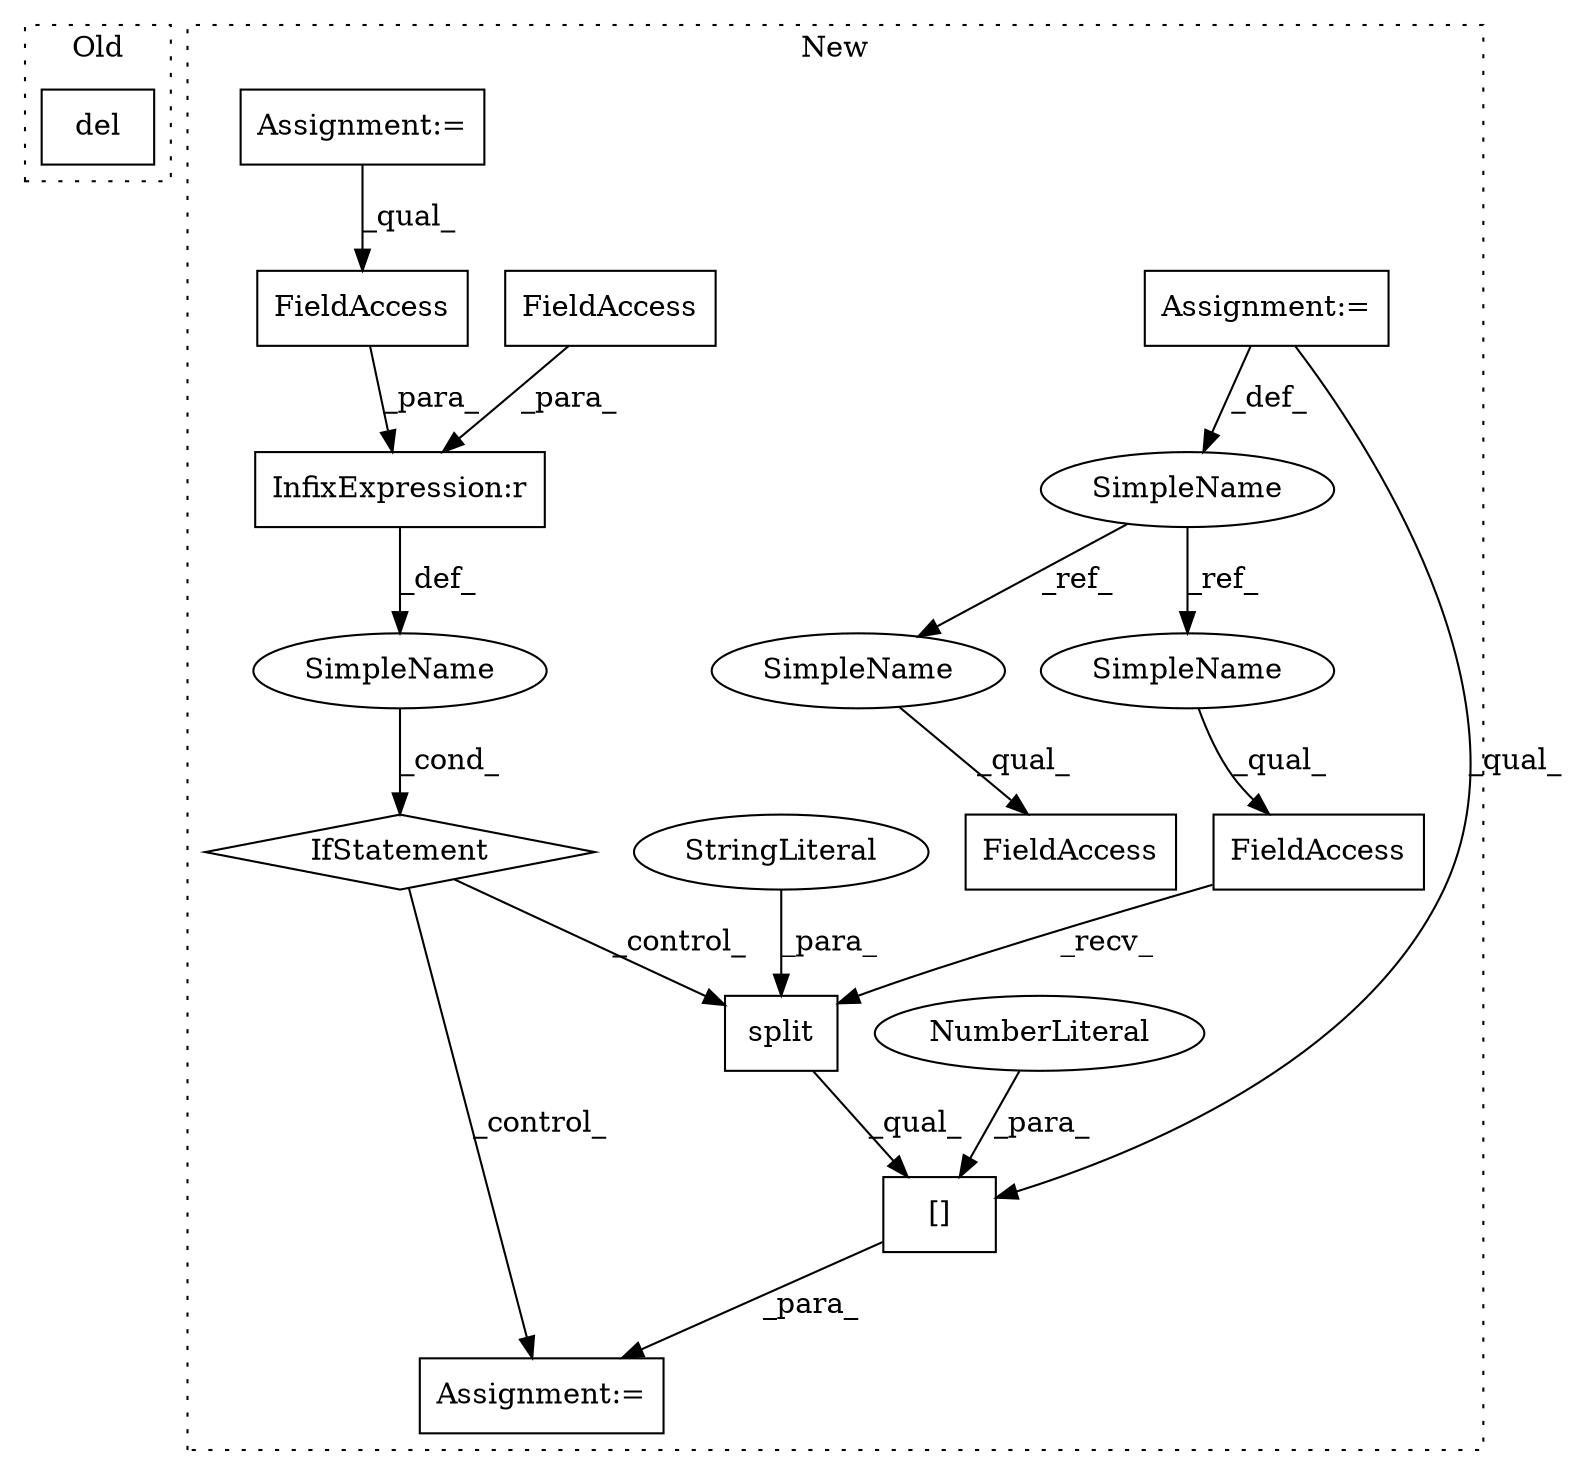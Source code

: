 digraph G {
subgraph cluster0 {
1 [label="del" a="32" s="4523,4541" l="4,1" shape="box"];
label = "Old";
style="dotted";
}
subgraph cluster1 {
2 [label="split" a="32" s="4844,4853" l="6,1" shape="box"];
3 [label="StringLiteral" a="45" s="4850" l="3" shape="ellipse"];
4 [label="[]" a="2" s="4824,4856" l="31,1" shape="box"];
5 [label="SimpleName" a="42" s="" l="" shape="ellipse"];
6 [label="IfStatement" a="25" s="4700,4806" l="4,2" shape="diamond"];
7 [label="NumberLiteral" a="34" s="4855" l="1" shape="ellipse"];
8 [label="InfixExpression:r" a="27" s="4779" l="4" shape="box"];
9 [label="FieldAccess" a="22" s="4824" l="19" shape="box"];
10 [label="SimpleName" a="42" s="4641" l="14" shape="ellipse"];
11 [label="FieldAccess" a="22" s="4865" l="26" shape="box"];
12 [label="FieldAccess" a="22" s="4759" l="20" shape="box"];
13 [label="FieldAccess" a="22" s="4783" l="22" shape="box"];
14 [label="Assignment:=" a="7" s="4665" l="5" shape="box"];
15 [label="Assignment:=" a="7" s="4641" l="14" shape="box"];
16 [label="Assignment:=" a="7" s="4823" l="1" shape="box"];
17 [label="SimpleName" a="42" s="4824" l="14" shape="ellipse"];
18 [label="SimpleName" a="42" s="4865" l="14" shape="ellipse"];
label = "New";
style="dotted";
}
2 -> 4 [label="_qual_"];
3 -> 2 [label="_para_"];
4 -> 16 [label="_para_"];
5 -> 6 [label="_cond_"];
6 -> 16 [label="_control_"];
6 -> 2 [label="_control_"];
7 -> 4 [label="_para_"];
8 -> 5 [label="_def_"];
9 -> 2 [label="_recv_"];
10 -> 17 [label="_ref_"];
10 -> 18 [label="_ref_"];
12 -> 8 [label="_para_"];
13 -> 8 [label="_para_"];
14 -> 12 [label="_qual_"];
15 -> 10 [label="_def_"];
15 -> 4 [label="_qual_"];
17 -> 9 [label="_qual_"];
18 -> 11 [label="_qual_"];
}